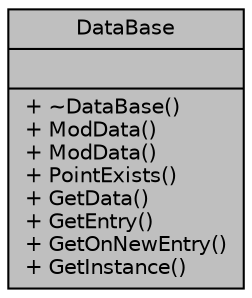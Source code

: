 digraph "DataBase"
{
 // LATEX_PDF_SIZE
  edge [fontname="Helvetica",fontsize="10",labelfontname="Helvetica",labelfontsize="10"];
  node [fontname="Helvetica",fontsize="10",shape=record];
  Node1 [label="{DataBase\n||+ ~DataBase()\l+ ModData()\l+ ModData()\l+ PointExists()\l+ GetData()\l+ GetEntry()\l+ GetOnNewEntry()\l+ GetInstance()\l}",height=0.2,width=0.4,color="black", fillcolor="grey75", style="filled", fontcolor="black",tooltip=" "];
}
